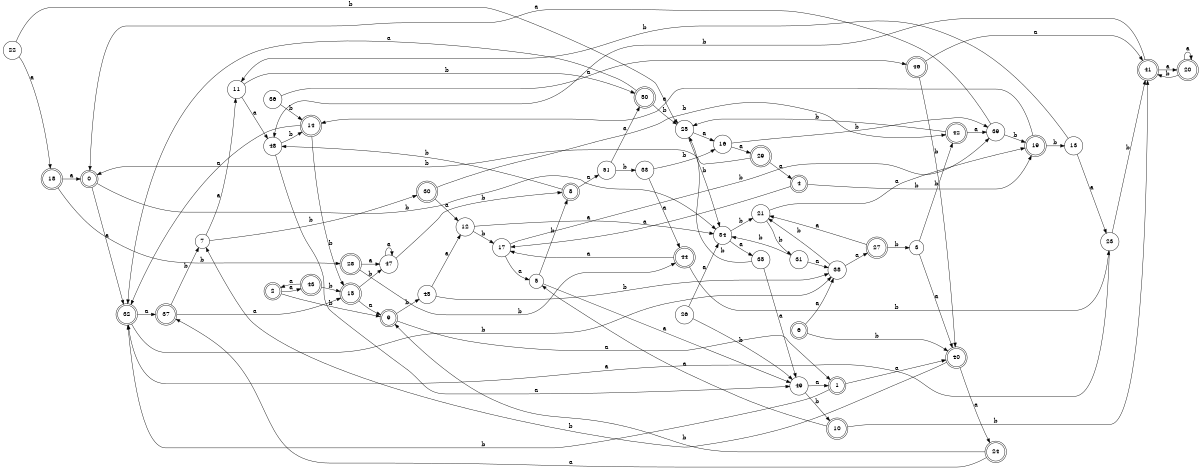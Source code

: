 digraph n42_5 {
__start0 [label="" shape="none"];

rankdir=LR;
size="8,5";

s0 [style="rounded,filled", color="black", fillcolor="white" shape="doublecircle", label="0"];
s1 [style="rounded,filled", color="black", fillcolor="white" shape="doublecircle", label="1"];
s2 [style="rounded,filled", color="black", fillcolor="white" shape="doublecircle", label="2"];
s3 [style="filled", color="black", fillcolor="white" shape="circle", label="3"];
s4 [style="rounded,filled", color="black", fillcolor="white" shape="doublecircle", label="4"];
s5 [style="filled", color="black", fillcolor="white" shape="circle", label="5"];
s6 [style="rounded,filled", color="black", fillcolor="white" shape="doublecircle", label="6"];
s7 [style="filled", color="black", fillcolor="white" shape="circle", label="7"];
s8 [style="rounded,filled", color="black", fillcolor="white" shape="doublecircle", label="8"];
s9 [style="rounded,filled", color="black", fillcolor="white" shape="doublecircle", label="9"];
s10 [style="rounded,filled", color="black", fillcolor="white" shape="doublecircle", label="10"];
s11 [style="filled", color="black", fillcolor="white" shape="circle", label="11"];
s12 [style="filled", color="black", fillcolor="white" shape="circle", label="12"];
s13 [style="filled", color="black", fillcolor="white" shape="circle", label="13"];
s14 [style="rounded,filled", color="black", fillcolor="white" shape="doublecircle", label="14"];
s15 [style="rounded,filled", color="black", fillcolor="white" shape="doublecircle", label="15"];
s16 [style="filled", color="black", fillcolor="white" shape="circle", label="16"];
s17 [style="filled", color="black", fillcolor="white" shape="circle", label="17"];
s18 [style="rounded,filled", color="black", fillcolor="white" shape="doublecircle", label="18"];
s19 [style="rounded,filled", color="black", fillcolor="white" shape="doublecircle", label="19"];
s20 [style="rounded,filled", color="black", fillcolor="white" shape="doublecircle", label="20"];
s21 [style="filled", color="black", fillcolor="white" shape="circle", label="21"];
s22 [style="filled", color="black", fillcolor="white" shape="circle", label="22"];
s23 [style="filled", color="black", fillcolor="white" shape="circle", label="23"];
s24 [style="rounded,filled", color="black", fillcolor="white" shape="doublecircle", label="24"];
s25 [style="filled", color="black", fillcolor="white" shape="circle", label="25"];
s26 [style="filled", color="black", fillcolor="white" shape="circle", label="26"];
s27 [style="rounded,filled", color="black", fillcolor="white" shape="doublecircle", label="27"];
s28 [style="rounded,filled", color="black", fillcolor="white" shape="doublecircle", label="28"];
s29 [style="rounded,filled", color="black", fillcolor="white" shape="doublecircle", label="29"];
s30 [style="rounded,filled", color="black", fillcolor="white" shape="doublecircle", label="30"];
s31 [style="filled", color="black", fillcolor="white" shape="circle", label="31"];
s32 [style="rounded,filled", color="black", fillcolor="white" shape="doublecircle", label="32"];
s33 [style="filled", color="black", fillcolor="white" shape="circle", label="33"];
s34 [style="filled", color="black", fillcolor="white" shape="circle", label="34"];
s35 [style="filled", color="black", fillcolor="white" shape="circle", label="35"];
s36 [style="filled", color="black", fillcolor="white" shape="circle", label="36"];
s37 [style="rounded,filled", color="black", fillcolor="white" shape="doublecircle", label="37"];
s38 [style="filled", color="black", fillcolor="white" shape="circle", label="38"];
s39 [style="filled", color="black", fillcolor="white" shape="circle", label="39"];
s40 [style="rounded,filled", color="black", fillcolor="white" shape="doublecircle", label="40"];
s41 [style="rounded,filled", color="black", fillcolor="white" shape="doublecircle", label="41"];
s42 [style="rounded,filled", color="black", fillcolor="white" shape="doublecircle", label="42"];
s43 [style="rounded,filled", color="black", fillcolor="white" shape="doublecircle", label="43"];
s44 [style="rounded,filled", color="black", fillcolor="white" shape="doublecircle", label="44"];
s45 [style="filled", color="black", fillcolor="white" shape="circle", label="45"];
s46 [style="rounded,filled", color="black", fillcolor="white" shape="doublecircle", label="46"];
s47 [style="filled", color="black", fillcolor="white" shape="circle", label="47"];
s48 [style="filled", color="black", fillcolor="white" shape="circle", label="48"];
s49 [style="filled", color="black", fillcolor="white" shape="circle", label="49"];
s50 [style="rounded,filled", color="black", fillcolor="white" shape="doublecircle", label="50"];
s51 [style="filled", color="black", fillcolor="white" shape="circle", label="51"];
s0 -> s32 [label="a"];
s0 -> s34 [label="b"];
s1 -> s40 [label="a"];
s1 -> s32 [label="b"];
s2 -> s43 [label="a"];
s2 -> s9 [label="b"];
s3 -> s40 [label="a"];
s3 -> s42 [label="b"];
s4 -> s17 [label="a"];
s4 -> s19 [label="b"];
s5 -> s49 [label="a"];
s5 -> s8 [label="b"];
s6 -> s38 [label="a"];
s6 -> s40 [label="b"];
s7 -> s11 [label="a"];
s7 -> s30 [label="b"];
s8 -> s51 [label="a"];
s8 -> s48 [label="b"];
s9 -> s1 [label="a"];
s9 -> s45 [label="b"];
s10 -> s5 [label="a"];
s10 -> s41 [label="b"];
s11 -> s48 [label="a"];
s11 -> s50 [label="b"];
s12 -> s34 [label="a"];
s12 -> s17 [label="b"];
s13 -> s23 [label="a"];
s13 -> s11 [label="b"];
s14 -> s32 [label="a"];
s14 -> s15 [label="b"];
s15 -> s9 [label="a"];
s15 -> s47 [label="b"];
s16 -> s29 [label="a"];
s16 -> s39 [label="b"];
s17 -> s5 [label="a"];
s17 -> s39 [label="b"];
s18 -> s0 [label="a"];
s18 -> s28 [label="b"];
s19 -> s14 [label="a"];
s19 -> s13 [label="b"];
s20 -> s20 [label="a"];
s20 -> s41 [label="b"];
s21 -> s19 [label="a"];
s21 -> s31 [label="b"];
s22 -> s18 [label="a"];
s22 -> s25 [label="b"];
s23 -> s32 [label="a"];
s23 -> s41 [label="b"];
s24 -> s37 [label="a"];
s24 -> s9 [label="b"];
s25 -> s16 [label="a"];
s25 -> s34 [label="b"];
s26 -> s34 [label="a"];
s26 -> s49 [label="b"];
s27 -> s21 [label="a"];
s27 -> s3 [label="b"];
s28 -> s47 [label="a"];
s28 -> s44 [label="b"];
s29 -> s4 [label="a"];
s29 -> s0 [label="b"];
s30 -> s12 [label="a"];
s30 -> s42 [label="b"];
s31 -> s38 [label="a"];
s31 -> s34 [label="b"];
s32 -> s37 [label="a"];
s32 -> s38 [label="b"];
s33 -> s44 [label="a"];
s33 -> s16 [label="b"];
s34 -> s35 [label="a"];
s34 -> s21 [label="b"];
s35 -> s49 [label="a"];
s35 -> s25 [label="b"];
s36 -> s46 [label="a"];
s36 -> s14 [label="b"];
s37 -> s15 [label="a"];
s37 -> s7 [label="b"];
s38 -> s27 [label="a"];
s38 -> s21 [label="b"];
s39 -> s0 [label="a"];
s39 -> s19 [label="b"];
s40 -> s24 [label="a"];
s40 -> s7 [label="b"];
s41 -> s20 [label="a"];
s41 -> s48 [label="b"];
s42 -> s39 [label="a"];
s42 -> s25 [label="b"];
s43 -> s2 [label="a"];
s43 -> s15 [label="b"];
s44 -> s17 [label="a"];
s44 -> s23 [label="b"];
s45 -> s12 [label="a"];
s45 -> s38 [label="b"];
s46 -> s41 [label="a"];
s46 -> s40 [label="b"];
s47 -> s47 [label="a"];
s47 -> s8 [label="b"];
s48 -> s49 [label="a"];
s48 -> s14 [label="b"];
s49 -> s1 [label="a"];
s49 -> s10 [label="b"];
s50 -> s32 [label="a"];
s50 -> s25 [label="b"];
s51 -> s50 [label="a"];
s51 -> s33 [label="b"];

}
